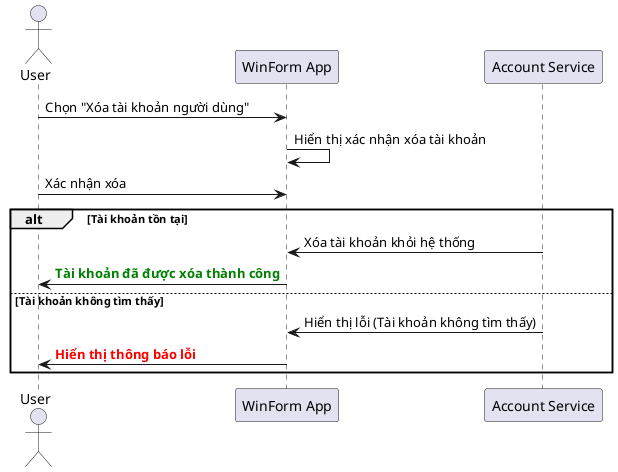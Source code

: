 @startuml
actor User
participant "WinForm App" as App
participant "Account Service" as AccountService

User -> App: Chọn "Xóa tài khoản người dùng"
App -> App: Hiển thị xác nhận xóa tài khoản
User -> App: Xác nhận xóa
alt Tài khoản tồn tại
    AccountService -> App: Xóa tài khoản khỏi hệ thống
    App -> User: <font color=green><b>Tài khoản đã được xóa thành công</b></font>
else Tài khoản không tìm thấy
    AccountService -> App: Hiển thị lỗi (Tài khoản không tìm thấy)
    App -> User: <font color=red><b>Hiển thị thông báo lỗi</b></font>
end
@enduml
